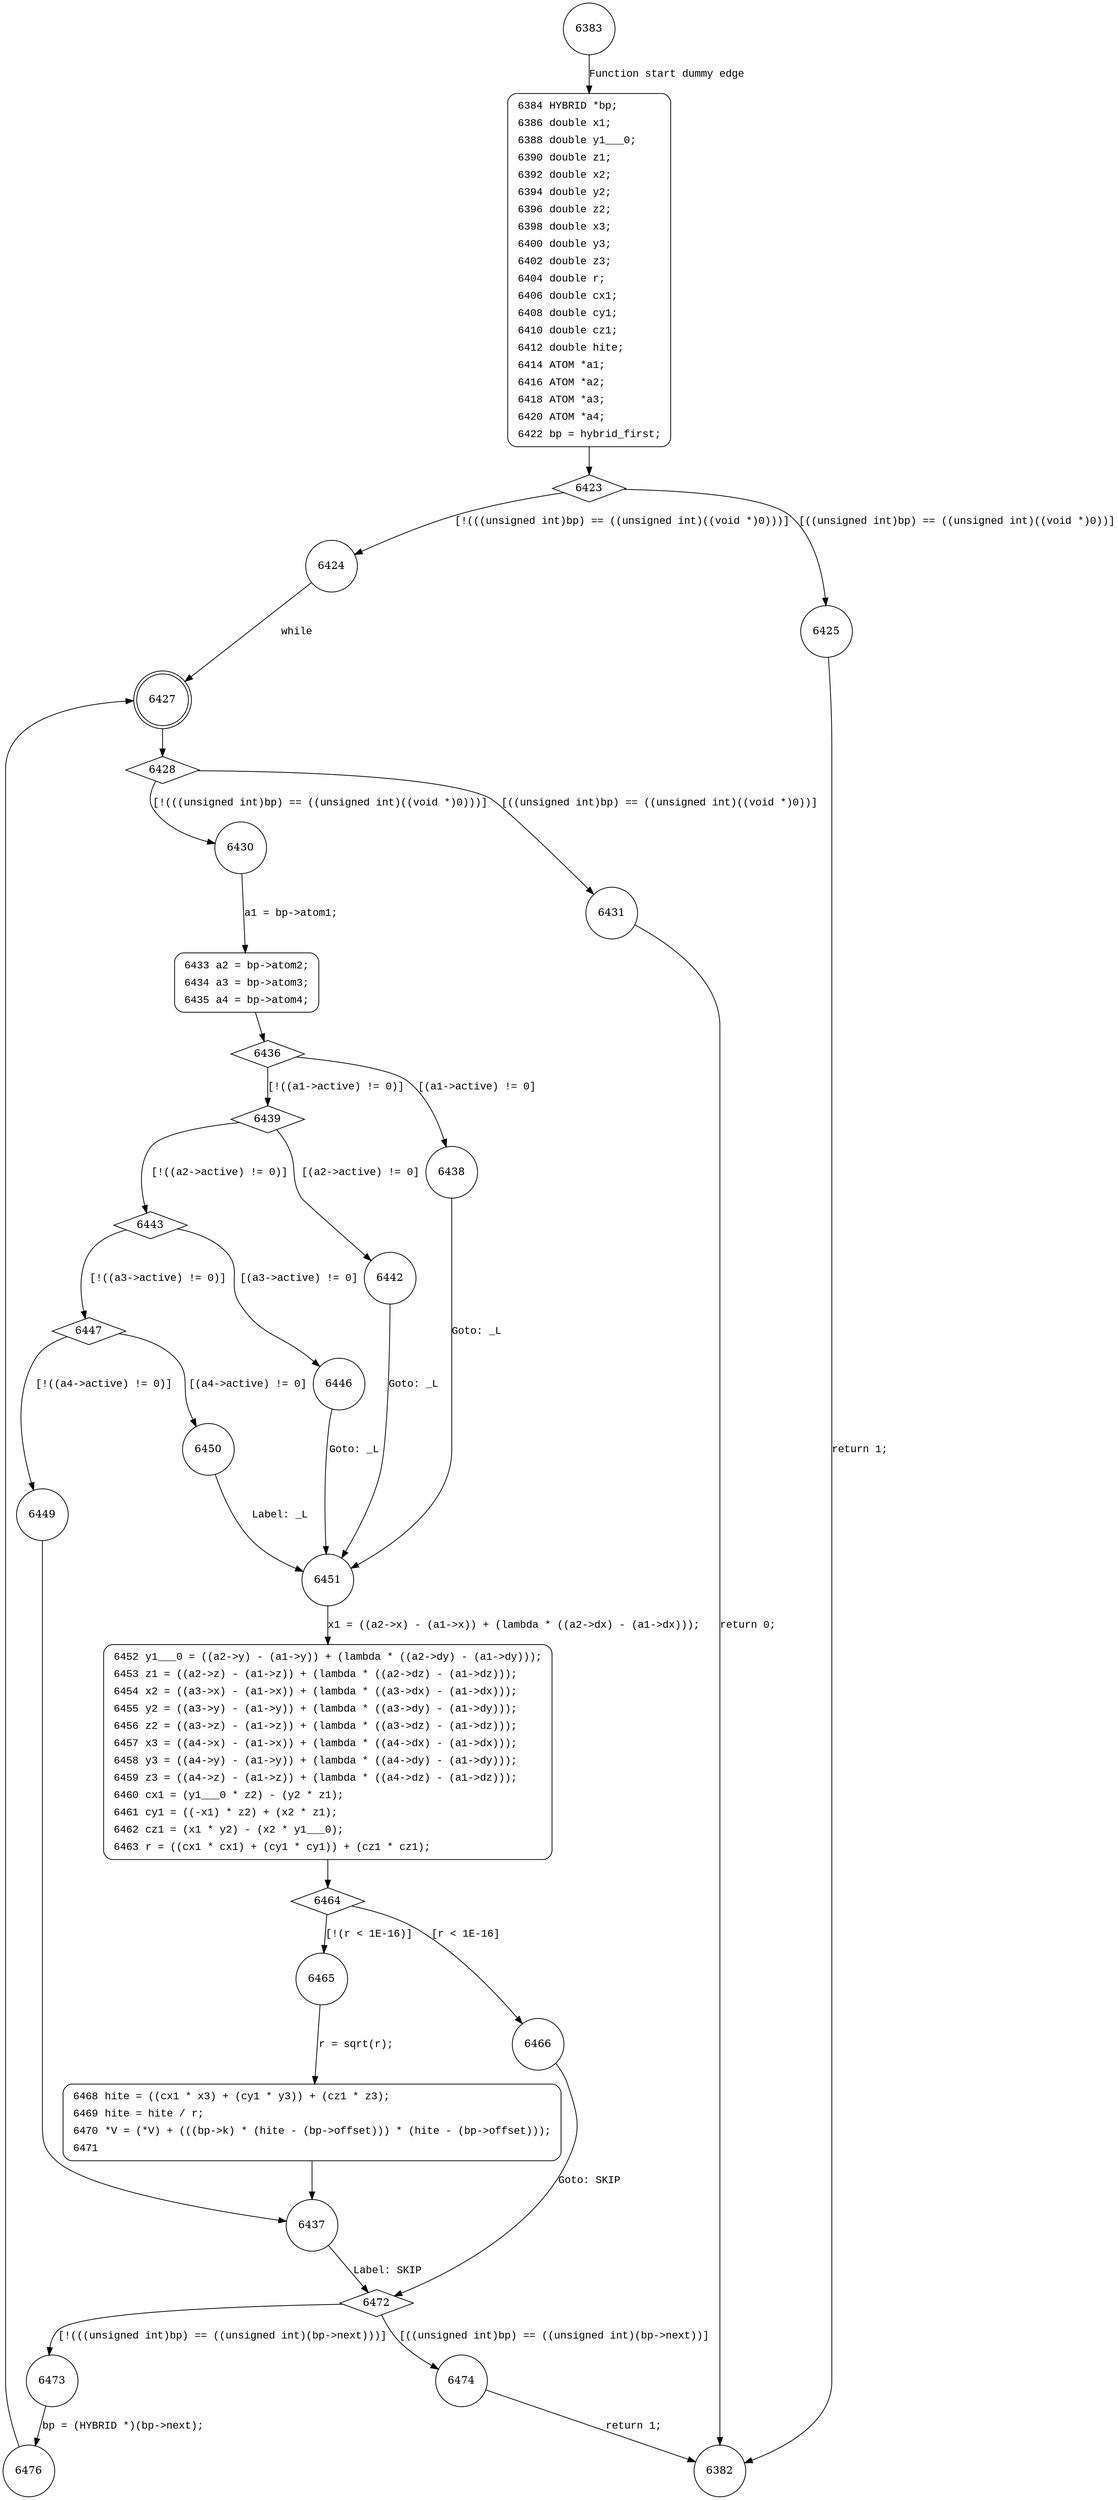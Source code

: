 digraph v_hybrid {
6383 [shape="circle"]
6384 [shape="circle"]
6423 [shape="diamond"]
6424 [shape="circle"]
6425 [shape="circle"]
6427 [shape="doublecircle"]
6428 [shape="diamond"]
6430 [shape="circle"]
6431 [shape="circle"]
6433 [shape="circle"]
6436 [shape="diamond"]
6439 [shape="diamond"]
6438 [shape="circle"]
6451 [shape="circle"]
6452 [shape="circle"]
6464 [shape="diamond"]
6465 [shape="circle"]
6466 [shape="circle"]
6472 [shape="diamond"]
6473 [shape="circle"]
6474 [shape="circle"]
6476 [shape="circle"]
6468 [shape="circle"]
6437 [shape="circle"]
6443 [shape="diamond"]
6442 [shape="circle"]
6447 [shape="diamond"]
6446 [shape="circle"]
6449 [shape="circle"]
6450 [shape="circle"]
6382 [shape="circle"]
6384 [style="filled,bold" penwidth="1" fillcolor="white" fontname="Courier New" shape="Mrecord" label=<<table border="0" cellborder="0" cellpadding="3" bgcolor="white"><tr><td align="right">6384</td><td align="left">HYBRID *bp;</td></tr><tr><td align="right">6386</td><td align="left">double x1;</td></tr><tr><td align="right">6388</td><td align="left">double y1___0;</td></tr><tr><td align="right">6390</td><td align="left">double z1;</td></tr><tr><td align="right">6392</td><td align="left">double x2;</td></tr><tr><td align="right">6394</td><td align="left">double y2;</td></tr><tr><td align="right">6396</td><td align="left">double z2;</td></tr><tr><td align="right">6398</td><td align="left">double x3;</td></tr><tr><td align="right">6400</td><td align="left">double y3;</td></tr><tr><td align="right">6402</td><td align="left">double z3;</td></tr><tr><td align="right">6404</td><td align="left">double r;</td></tr><tr><td align="right">6406</td><td align="left">double cx1;</td></tr><tr><td align="right">6408</td><td align="left">double cy1;</td></tr><tr><td align="right">6410</td><td align="left">double cz1;</td></tr><tr><td align="right">6412</td><td align="left">double hite;</td></tr><tr><td align="right">6414</td><td align="left">ATOM *a1;</td></tr><tr><td align="right">6416</td><td align="left">ATOM *a2;</td></tr><tr><td align="right">6418</td><td align="left">ATOM *a3;</td></tr><tr><td align="right">6420</td><td align="left">ATOM *a4;</td></tr><tr><td align="right">6422</td><td align="left">bp = hybrid_first;</td></tr></table>>]
6384 -> 6423[label=""]
6433 [style="filled,bold" penwidth="1" fillcolor="white" fontname="Courier New" shape="Mrecord" label=<<table border="0" cellborder="0" cellpadding="3" bgcolor="white"><tr><td align="right">6433</td><td align="left">a2 = bp-&gt;atom2;</td></tr><tr><td align="right">6434</td><td align="left">a3 = bp-&gt;atom3;</td></tr><tr><td align="right">6435</td><td align="left">a4 = bp-&gt;atom4;</td></tr></table>>]
6433 -> 6436[label=""]
6452 [style="filled,bold" penwidth="1" fillcolor="white" fontname="Courier New" shape="Mrecord" label=<<table border="0" cellborder="0" cellpadding="3" bgcolor="white"><tr><td align="right">6452</td><td align="left">y1___0 = ((a2-&gt;y) - (a1-&gt;y)) + (lambda * ((a2-&gt;dy) - (a1-&gt;dy)));</td></tr><tr><td align="right">6453</td><td align="left">z1 = ((a2-&gt;z) - (a1-&gt;z)) + (lambda * ((a2-&gt;dz) - (a1-&gt;dz)));</td></tr><tr><td align="right">6454</td><td align="left">x2 = ((a3-&gt;x) - (a1-&gt;x)) + (lambda * ((a3-&gt;dx) - (a1-&gt;dx)));</td></tr><tr><td align="right">6455</td><td align="left">y2 = ((a3-&gt;y) - (a1-&gt;y)) + (lambda * ((a3-&gt;dy) - (a1-&gt;dy)));</td></tr><tr><td align="right">6456</td><td align="left">z2 = ((a3-&gt;z) - (a1-&gt;z)) + (lambda * ((a3-&gt;dz) - (a1-&gt;dz)));</td></tr><tr><td align="right">6457</td><td align="left">x3 = ((a4-&gt;x) - (a1-&gt;x)) + (lambda * ((a4-&gt;dx) - (a1-&gt;dx)));</td></tr><tr><td align="right">6458</td><td align="left">y3 = ((a4-&gt;y) - (a1-&gt;y)) + (lambda * ((a4-&gt;dy) - (a1-&gt;dy)));</td></tr><tr><td align="right">6459</td><td align="left">z3 = ((a4-&gt;z) - (a1-&gt;z)) + (lambda * ((a4-&gt;dz) - (a1-&gt;dz)));</td></tr><tr><td align="right">6460</td><td align="left">cx1 = (y1___0 * z2) - (y2 * z1);</td></tr><tr><td align="right">6461</td><td align="left">cy1 = ((-x1) * z2) + (x2 * z1);</td></tr><tr><td align="right">6462</td><td align="left">cz1 = (x1 * y2) - (x2 * y1___0);</td></tr><tr><td align="right">6463</td><td align="left">r = ((cx1 * cx1) + (cy1 * cy1)) + (cz1 * cz1);</td></tr></table>>]
6452 -> 6464[label=""]
6468 [style="filled,bold" penwidth="1" fillcolor="white" fontname="Courier New" shape="Mrecord" label=<<table border="0" cellborder="0" cellpadding="3" bgcolor="white"><tr><td align="right">6468</td><td align="left">hite = ((cx1 * x3) + (cy1 * y3)) + (cz1 * z3);</td></tr><tr><td align="right">6469</td><td align="left">hite = hite / r;</td></tr><tr><td align="right">6470</td><td align="left">*V = (*V) + (((bp-&gt;k) * (hite - (bp-&gt;offset))) * (hite - (bp-&gt;offset)));</td></tr><tr><td align="right">6471</td><td align="left"></td></tr></table>>]
6468 -> 6437[label=""]
6383 -> 6384 [label="Function start dummy edge" fontname="Courier New"]
6423 -> 6424 [label="[!(((unsigned int)bp) == ((unsigned int)((void *)0)))]" fontname="Courier New"]
6423 -> 6425 [label="[((unsigned int)bp) == ((unsigned int)((void *)0))]" fontname="Courier New"]
6424 -> 6427 [label="while" fontname="Courier New"]
6427 -> 6428 [label="" fontname="Courier New"]
6428 -> 6430 [label="[!(((unsigned int)bp) == ((unsigned int)((void *)0)))]" fontname="Courier New"]
6428 -> 6431 [label="[((unsigned int)bp) == ((unsigned int)((void *)0))]" fontname="Courier New"]
6430 -> 6433 [label="a1 = bp->atom1;" fontname="Courier New"]
6436 -> 6439 [label="[!((a1->active) != 0)]" fontname="Courier New"]
6436 -> 6438 [label="[(a1->active) != 0]" fontname="Courier New"]
6451 -> 6452 [label="x1 = ((a2->x) - (a1->x)) + (lambda * ((a2->dx) - (a1->dx)));" fontname="Courier New"]
6464 -> 6465 [label="[!(r < 1E-16)]" fontname="Courier New"]
6464 -> 6466 [label="[r < 1E-16]" fontname="Courier New"]
6472 -> 6473 [label="[!(((unsigned int)bp) == ((unsigned int)(bp->next)))]" fontname="Courier New"]
6472 -> 6474 [label="[((unsigned int)bp) == ((unsigned int)(bp->next))]" fontname="Courier New"]
6473 -> 6476 [label="bp = (HYBRID *)(bp->next);" fontname="Courier New"]
6465 -> 6468 [label="r = sqrt(r);" fontname="Courier New"]
6437 -> 6472 [label="Label: SKIP" fontname="Courier New"]
6439 -> 6443 [label="[!((a2->active) != 0)]" fontname="Courier New"]
6439 -> 6442 [label="[(a2->active) != 0]" fontname="Courier New"]
6443 -> 6447 [label="[!((a3->active) != 0)]" fontname="Courier New"]
6443 -> 6446 [label="[(a3->active) != 0]" fontname="Courier New"]
6447 -> 6449 [label="[!((a4->active) != 0)]" fontname="Courier New"]
6447 -> 6450 [label="[(a4->active) != 0]" fontname="Courier New"]
6449 -> 6437 [label="" fontname="Courier New"]
6425 -> 6382 [label="return 1;" fontname="Courier New"]
6431 -> 6382 [label="return 0;" fontname="Courier New"]
6438 -> 6451 [label="Goto: _L" fontname="Courier New"]
6466 -> 6472 [label="Goto: SKIP" fontname="Courier New"]
6474 -> 6382 [label="return 1;" fontname="Courier New"]
6476 -> 6427 [label="" fontname="Courier New"]
6442 -> 6451 [label="Goto: _L" fontname="Courier New"]
6446 -> 6451 [label="Goto: _L" fontname="Courier New"]
6450 -> 6451 [label="Label: _L" fontname="Courier New"]
}
